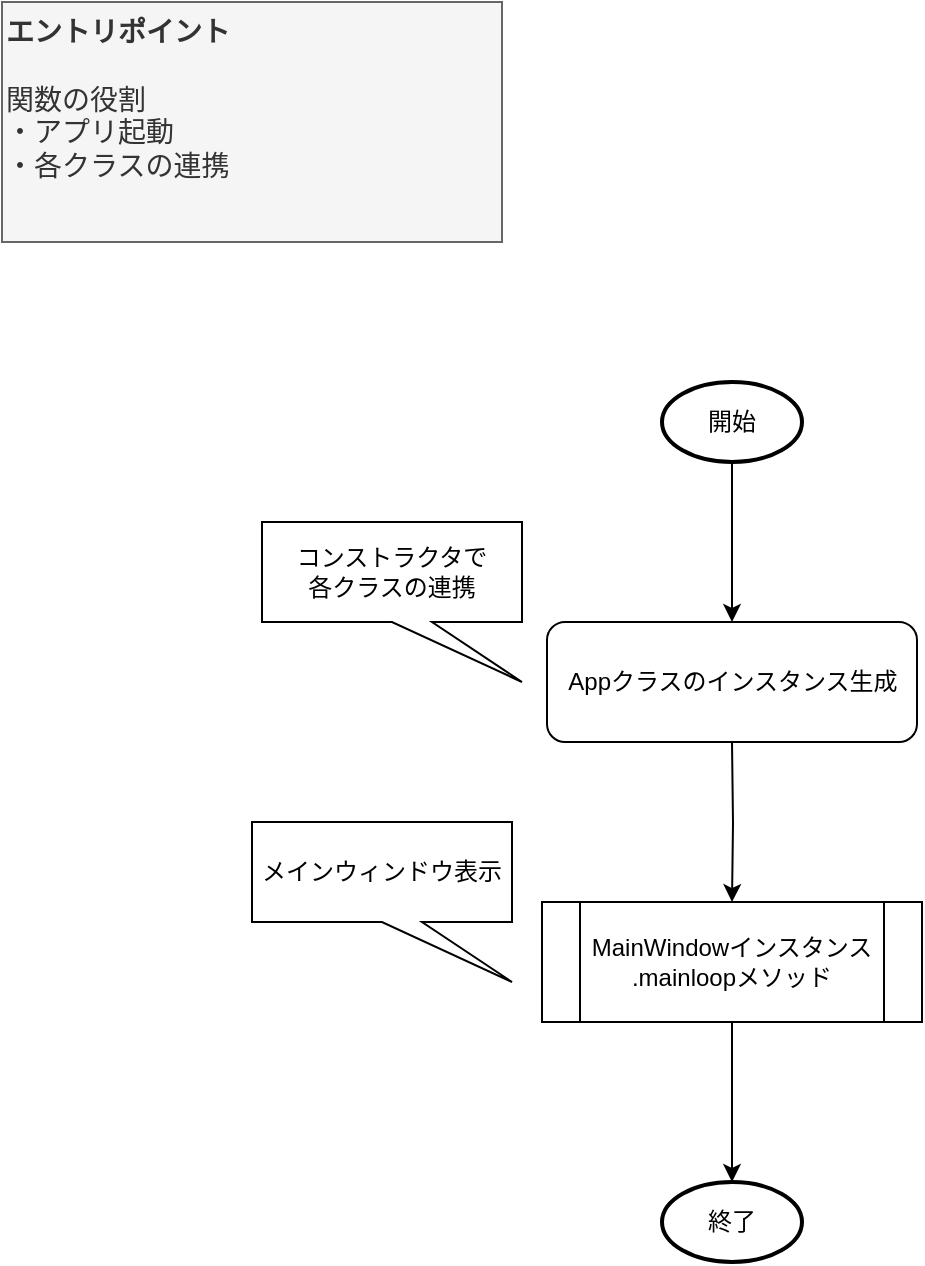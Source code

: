 <mxfile pages="2">
    <diagram id="C5RBs43oDa-KdzZeNtuy" name="main">
        <mxGraphModel dx="986" dy="627" grid="1" gridSize="10" guides="1" tooltips="1" connect="1" arrows="1" fold="1" page="1" pageScale="1" pageWidth="827" pageHeight="1169" math="0" shadow="0">
            <root>
                <mxCell id="WIyWlLk6GJQsqaUBKTNV-0"/>
                <mxCell id="WIyWlLk6GJQsqaUBKTNV-1" parent="WIyWlLk6GJQsqaUBKTNV-0"/>
                <mxCell id="81keJ2TzeIuj5GgUxpqN-30" value="&lt;b&gt;&lt;font style=&quot;font-size: 14px;&quot;&gt;エントリポイント&lt;/font&gt;&lt;/b&gt;&lt;div&gt;&lt;b&gt;&lt;font style=&quot;font-size: 14px;&quot;&gt;&lt;br&gt;&lt;/font&gt;&lt;/b&gt;&lt;/div&gt;&lt;div&gt;&lt;span style=&quot;font-size: 14px;&quot;&gt;関数の役割&lt;/span&gt;&lt;/div&gt;&lt;div&gt;&lt;span style=&quot;font-size: 14px;&quot;&gt;・アプリ起動&lt;/span&gt;&lt;/div&gt;&lt;div&gt;&lt;span style=&quot;font-size: 14px;&quot;&gt;・各クラスの連携&lt;/span&gt;&lt;/div&gt;" style="text;html=1;align=left;verticalAlign=top;whiteSpace=wrap;rounded=0;fillColor=#f5f5f5;fontColor=#333333;strokeColor=#666666;" parent="WIyWlLk6GJQsqaUBKTNV-1" vertex="1">
                    <mxGeometry x="10" y="10" width="250" height="120" as="geometry"/>
                </mxCell>
                <mxCell id="0" style="edgeStyle=none;html=1;" edge="1" parent="WIyWlLk6GJQsqaUBKTNV-1" source="1">
                    <mxGeometry relative="1" as="geometry">
                        <mxPoint x="375" y="320" as="targetPoint"/>
                    </mxGeometry>
                </mxCell>
                <mxCell id="1" value="開始" style="strokeWidth=2;html=1;shape=mxgraph.flowchart.start_1;whiteSpace=wrap;" vertex="1" parent="WIyWlLk6GJQsqaUBKTNV-1">
                    <mxGeometry x="340" y="200" width="70" height="40" as="geometry"/>
                </mxCell>
                <mxCell id="2" value="" style="edgeStyle=orthogonalEdgeStyle;rounded=0;orthogonalLoop=1;jettySize=auto;html=1;" edge="1" parent="WIyWlLk6GJQsqaUBKTNV-1" target="5">
                    <mxGeometry relative="1" as="geometry">
                        <mxPoint x="375" y="380" as="sourcePoint"/>
                    </mxGeometry>
                </mxCell>
                <mxCell id="4" value="" style="edgeStyle=orthogonalEdgeStyle;rounded=0;orthogonalLoop=1;jettySize=auto;html=1;" edge="1" parent="WIyWlLk6GJQsqaUBKTNV-1" source="5" target="8">
                    <mxGeometry relative="1" as="geometry"/>
                </mxCell>
                <mxCell id="5" value="MainWindowインスタンス&lt;div&gt;.mainloopメソッド&lt;/div&gt;" style="shape=process;whiteSpace=wrap;html=1;backgroundOutline=1;" vertex="1" parent="WIyWlLk6GJQsqaUBKTNV-1">
                    <mxGeometry x="280" y="460" width="190" height="60" as="geometry"/>
                </mxCell>
                <mxCell id="8" value="終了" style="strokeWidth=2;html=1;shape=mxgraph.flowchart.start_1;whiteSpace=wrap;" vertex="1" parent="WIyWlLk6GJQsqaUBKTNV-1">
                    <mxGeometry x="340" y="600" width="70" height="40" as="geometry"/>
                </mxCell>
                <mxCell id="10" value="メインウィンドウ表示" style="shape=callout;whiteSpace=wrap;html=1;perimeter=calloutPerimeter;position2=1;" vertex="1" parent="WIyWlLk6GJQsqaUBKTNV-1">
                    <mxGeometry x="135" y="420" width="130" height="80" as="geometry"/>
                </mxCell>
                <mxCell id="11" value="Appクラスのインスタンス生成" style="rounded=1;whiteSpace=wrap;html=1;" vertex="1" parent="WIyWlLk6GJQsqaUBKTNV-1">
                    <mxGeometry x="282.5" y="320" width="185" height="60" as="geometry"/>
                </mxCell>
                <mxCell id="12" value="コンストラクタで&lt;br&gt;各クラスの連携" style="shape=callout;whiteSpace=wrap;html=1;perimeter=calloutPerimeter;position2=1;" vertex="1" parent="WIyWlLk6GJQsqaUBKTNV-1">
                    <mxGeometry x="140" y="270" width="130" height="80" as="geometry"/>
                </mxCell>
            </root>
        </mxGraphModel>
    </diagram>
    <diagram name="BK_main" id="3xy7h_C-IZ3wRJFn6r6Z">
        <mxGraphModel dx="1050" dy="621" grid="1" gridSize="10" guides="1" tooltips="1" connect="1" arrows="1" fold="1" page="1" pageScale="1" pageWidth="827" pageHeight="1169" math="0" shadow="0">
            <root>
                <mxCell id="2CEzJe9J1U1fmUlXWlMI-0"/>
                <mxCell id="2CEzJe9J1U1fmUlXWlMI-1" parent="2CEzJe9J1U1fmUlXWlMI-0"/>
                <mxCell id="2CEzJe9J1U1fmUlXWlMI-2" value="" style="edgeStyle=orthogonalEdgeStyle;rounded=0;orthogonalLoop=1;jettySize=auto;html=1;" parent="2CEzJe9J1U1fmUlXWlMI-1" source="2CEzJe9J1U1fmUlXWlMI-3" target="2CEzJe9J1U1fmUlXWlMI-7" edge="1">
                    <mxGeometry relative="1" as="geometry"/>
                </mxCell>
                <mxCell id="2CEzJe9J1U1fmUlXWlMI-3" value="インスタンス生成&lt;div&gt;DiaryModelクラス&lt;br&gt;&lt;/div&gt;" style="rounded=1;whiteSpace=wrap;html=1;fontSize=12;glass=0;strokeWidth=1;shadow=0;" parent="2CEzJe9J1U1fmUlXWlMI-1" vertex="1">
                    <mxGeometry x="295" y="290" width="160" height="40" as="geometry"/>
                </mxCell>
                <mxCell id="2CEzJe9J1U1fmUlXWlMI-4" value="" style="edgeStyle=orthogonalEdgeStyle;rounded=0;orthogonalLoop=1;jettySize=auto;html=1;" parent="2CEzJe9J1U1fmUlXWlMI-1" source="2CEzJe9J1U1fmUlXWlMI-5" target="2CEzJe9J1U1fmUlXWlMI-3" edge="1">
                    <mxGeometry relative="1" as="geometry"/>
                </mxCell>
                <mxCell id="2CEzJe9J1U1fmUlXWlMI-5" value="開始" style="strokeWidth=2;html=1;shape=mxgraph.flowchart.start_1;whiteSpace=wrap;" parent="2CEzJe9J1U1fmUlXWlMI-1" vertex="1">
                    <mxGeometry x="340" y="200" width="70" height="40" as="geometry"/>
                </mxCell>
                <mxCell id="2CEzJe9J1U1fmUlXWlMI-6" value="" style="edgeStyle=orthogonalEdgeStyle;rounded=0;orthogonalLoop=1;jettySize=auto;html=1;" parent="2CEzJe9J1U1fmUlXWlMI-1" source="2CEzJe9J1U1fmUlXWlMI-7" target="2CEzJe9J1U1fmUlXWlMI-11" edge="1">
                    <mxGeometry relative="1" as="geometry"/>
                </mxCell>
                <mxCell id="2CEzJe9J1U1fmUlXWlMI-7" value="インスタンス生成&lt;div&gt;DiaryControllerクラス&lt;br&gt;&lt;/div&gt;" style="rounded=1;whiteSpace=wrap;html=1;fontSize=12;glass=0;strokeWidth=1;shadow=0;" parent="2CEzJe9J1U1fmUlXWlMI-1" vertex="1">
                    <mxGeometry x="295" y="410" width="160" height="40" as="geometry"/>
                </mxCell>
                <mxCell id="2CEzJe9J1U1fmUlXWlMI-8" style="rounded=0;orthogonalLoop=1;jettySize=auto;html=1;entryX=1;entryY=0.5;entryDx=0;entryDy=0;endArrow=none;endFill=0;" parent="2CEzJe9J1U1fmUlXWlMI-1" source="2CEzJe9J1U1fmUlXWlMI-9" target="2CEzJe9J1U1fmUlXWlMI-7" edge="1">
                    <mxGeometry relative="1" as="geometry"/>
                </mxCell>
                <mxCell id="2CEzJe9J1U1fmUlXWlMI-9" value="&lt;div&gt;&lt;span style=&quot;background-color: initial;&quot;&gt;引数1:&lt;/span&gt;&lt;span style=&quot;background-color: initial; color: rgb(0, 0, 0);&quot;&gt;DiaryModelインスタンス&lt;/span&gt;&lt;br&gt;&lt;/div&gt;" style="text;html=1;align=center;verticalAlign=middle;whiteSpace=wrap;rounded=0;fillColor=#f5f5f5;fontColor=#333333;strokeColor=#666666;" parent="2CEzJe9J1U1fmUlXWlMI-1" vertex="1">
                    <mxGeometry x="485" y="370" width="180" height="40" as="geometry"/>
                </mxCell>
                <mxCell id="2CEzJe9J1U1fmUlXWlMI-10" value="" style="edgeStyle=orthogonalEdgeStyle;rounded=0;orthogonalLoop=1;jettySize=auto;html=1;" parent="2CEzJe9J1U1fmUlXWlMI-1" source="2CEzJe9J1U1fmUlXWlMI-11" edge="1">
                    <mxGeometry relative="1" as="geometry">
                        <mxPoint x="375" y="650" as="targetPoint"/>
                    </mxGeometry>
                </mxCell>
                <mxCell id="2CEzJe9J1U1fmUlXWlMI-11" value="インスタンス生成&lt;div&gt;MainViewクラス&lt;br&gt;&lt;/div&gt;" style="rounded=1;whiteSpace=wrap;html=1;fontSize=12;glass=0;strokeWidth=1;shadow=0;" parent="2CEzJe9J1U1fmUlXWlMI-1" vertex="1">
                    <mxGeometry x="295" y="530" width="160" height="40" as="geometry"/>
                </mxCell>
                <mxCell id="2CEzJe9J1U1fmUlXWlMI-12" style="rounded=0;orthogonalLoop=1;jettySize=auto;html=1;entryX=1;entryY=0.5;entryDx=0;entryDy=0;endArrow=none;endFill=0;" parent="2CEzJe9J1U1fmUlXWlMI-1" source="2CEzJe9J1U1fmUlXWlMI-13" target="2CEzJe9J1U1fmUlXWlMI-11" edge="1">
                    <mxGeometry relative="1" as="geometry">
                        <mxPoint x="455" y="510" as="targetPoint"/>
                    </mxGeometry>
                </mxCell>
                <mxCell id="2CEzJe9J1U1fmUlXWlMI-13" value="引数1: 配列 [&lt;span style=&quot;color: rgb(0, 0, 0);&quot;&gt;Pageクラス]&lt;/span&gt;&lt;div&gt;&lt;div&gt;&lt;span style=&quot;color: rgb(0, 0, 0);&quot;&gt;引数2: 辞書型 [contorllerクラスのインスタンス]&lt;/span&gt;&lt;/div&gt;&lt;/div&gt;" style="text;html=1;align=left;verticalAlign=middle;whiteSpace=wrap;rounded=0;fillColor=#f5f5f5;fontColor=#333333;strokeColor=#666666;" parent="2CEzJe9J1U1fmUlXWlMI-1" vertex="1">
                    <mxGeometry x="495" y="520" width="265" height="50" as="geometry"/>
                </mxCell>
                <mxCell id="2CEzJe9J1U1fmUlXWlMI-14" value="" style="edgeStyle=orthogonalEdgeStyle;rounded=0;orthogonalLoop=1;jettySize=auto;html=1;" parent="2CEzJe9J1U1fmUlXWlMI-1" source="2CEzJe9J1U1fmUlXWlMI-15" target="2CEzJe9J1U1fmUlXWlMI-17" edge="1">
                    <mxGeometry relative="1" as="geometry"/>
                </mxCell>
                <mxCell id="2CEzJe9J1U1fmUlXWlMI-15" value="MainViewインスタンス&lt;div&gt;.show_pageメソッド&lt;/div&gt;" style="shape=process;whiteSpace=wrap;html=1;backgroundOutline=1;" parent="2CEzJe9J1U1fmUlXWlMI-1" vertex="1">
                    <mxGeometry x="280" y="650" width="190" height="60" as="geometry"/>
                </mxCell>
                <mxCell id="2CEzJe9J1U1fmUlXWlMI-16" value="" style="edgeStyle=orthogonalEdgeStyle;rounded=0;orthogonalLoop=1;jettySize=auto;html=1;" parent="2CEzJe9J1U1fmUlXWlMI-1" source="2CEzJe9J1U1fmUlXWlMI-17" target="2CEzJe9J1U1fmUlXWlMI-22" edge="1">
                    <mxGeometry relative="1" as="geometry"/>
                </mxCell>
                <mxCell id="2CEzJe9J1U1fmUlXWlMI-17" value="MainViewインスタンス&lt;div&gt;.mainloopメソッド&lt;/div&gt;" style="shape=process;whiteSpace=wrap;html=1;backgroundOutline=1;" parent="2CEzJe9J1U1fmUlXWlMI-1" vertex="1">
                    <mxGeometry x="280" y="790" width="190" height="60" as="geometry"/>
                </mxCell>
                <mxCell id="2CEzJe9J1U1fmUlXWlMI-18" style="rounded=0;orthogonalLoop=1;jettySize=auto;html=1;entryX=1;entryY=0.5;entryDx=0;entryDy=0;endArrow=none;endFill=0;" parent="2CEzJe9J1U1fmUlXWlMI-1" source="2CEzJe9J1U1fmUlXWlMI-19" target="2CEzJe9J1U1fmUlXWlMI-15" edge="1">
                    <mxGeometry relative="1" as="geometry"/>
                </mxCell>
                <mxCell id="2CEzJe9J1U1fmUlXWlMI-19" value="&lt;div&gt;※ページクラス&lt;/div&gt;引数1: &quot;&lt;span style=&quot;color: rgb(0, 0, 0);&quot;&gt;Page1&quot; -&amp;gt;&amp;nbsp;&lt;/span&gt;str型" style="text;html=1;align=center;verticalAlign=middle;whiteSpace=wrap;rounded=0;fillColor=#f5f5f5;fontColor=#333333;strokeColor=#666666;" parent="2CEzJe9J1U1fmUlXWlMI-1" vertex="1">
                    <mxGeometry x="535" y="630" width="180" height="50" as="geometry"/>
                </mxCell>
                <mxCell id="2CEzJe9J1U1fmUlXWlMI-20" style="rounded=0;orthogonalLoop=1;jettySize=auto;html=1;entryX=1;entryY=0.5;entryDx=0;entryDy=0;endArrow=none;endFill=0;" parent="2CEzJe9J1U1fmUlXWlMI-1" source="2CEzJe9J1U1fmUlXWlMI-21" target="2CEzJe9J1U1fmUlXWlMI-17" edge="1">
                    <mxGeometry relative="1" as="geometry"/>
                </mxCell>
                <mxCell id="2CEzJe9J1U1fmUlXWlMI-21" value="MainViewクラスが継承している&lt;div&gt;&lt;/div&gt;&lt;div&gt;customtkinter.CTkのメソッド&lt;/div&gt;" style="text;html=1;align=center;verticalAlign=middle;whiteSpace=wrap;rounded=0;fillColor=#f5f5f5;fontColor=#333333;strokeColor=#666666;" parent="2CEzJe9J1U1fmUlXWlMI-1" vertex="1">
                    <mxGeometry x="535" y="780" width="180" height="50" as="geometry"/>
                </mxCell>
                <mxCell id="2CEzJe9J1U1fmUlXWlMI-22" value="終了" style="strokeWidth=2;html=1;shape=mxgraph.flowchart.start_1;whiteSpace=wrap;" parent="2CEzJe9J1U1fmUlXWlMI-1" vertex="1">
                    <mxGeometry x="340" y="930" width="70" height="40" as="geometry"/>
                </mxCell>
                <mxCell id="2CEzJe9J1U1fmUlXWlMI-23" value="エントリポイント（実行ファイル）" style="text;html=1;align=center;verticalAlign=middle;whiteSpace=wrap;rounded=0;fillColor=#f5f5f5;fontColor=#333333;strokeColor=#666666;" parent="2CEzJe9J1U1fmUlXWlMI-1" vertex="1">
                    <mxGeometry x="10" y="10" width="200" height="40" as="geometry"/>
                </mxCell>
                <mxCell id="2CEzJe9J1U1fmUlXWlMI-24" value="&lt;div&gt;インポートモジュール（実装で使用したもの）&lt;/div&gt;&lt;div&gt;&lt;div&gt;from controllers import DiaryController ＞コントローラクラス&lt;/div&gt;&lt;div&gt;from views import MainView ＞ ビュークラス&lt;/div&gt;&lt;div&gt;from models import DiaryModel&amp;nbsp;&lt;span style=&quot;background-color: initial;&quot;&gt;＞ モルクラス&lt;/span&gt;&lt;/div&gt;&lt;div&gt;from pages import Page1, Page2&amp;nbsp;&lt;span style=&quot;background-color: initial;&quot;&gt;＞ ページクラス&lt;/span&gt;&lt;/div&gt;&lt;/div&gt;" style="text;html=1;align=left;verticalAlign=top;whiteSpace=wrap;rounded=0;fillColor=#f5f5f5;fontColor=#333333;strokeColor=#666666;" parent="2CEzJe9J1U1fmUlXWlMI-1" vertex="1">
                    <mxGeometry x="440" y="60" width="350" height="100" as="geometry"/>
                </mxCell>
            </root>
        </mxGraphModel>
    </diagram>
</mxfile>